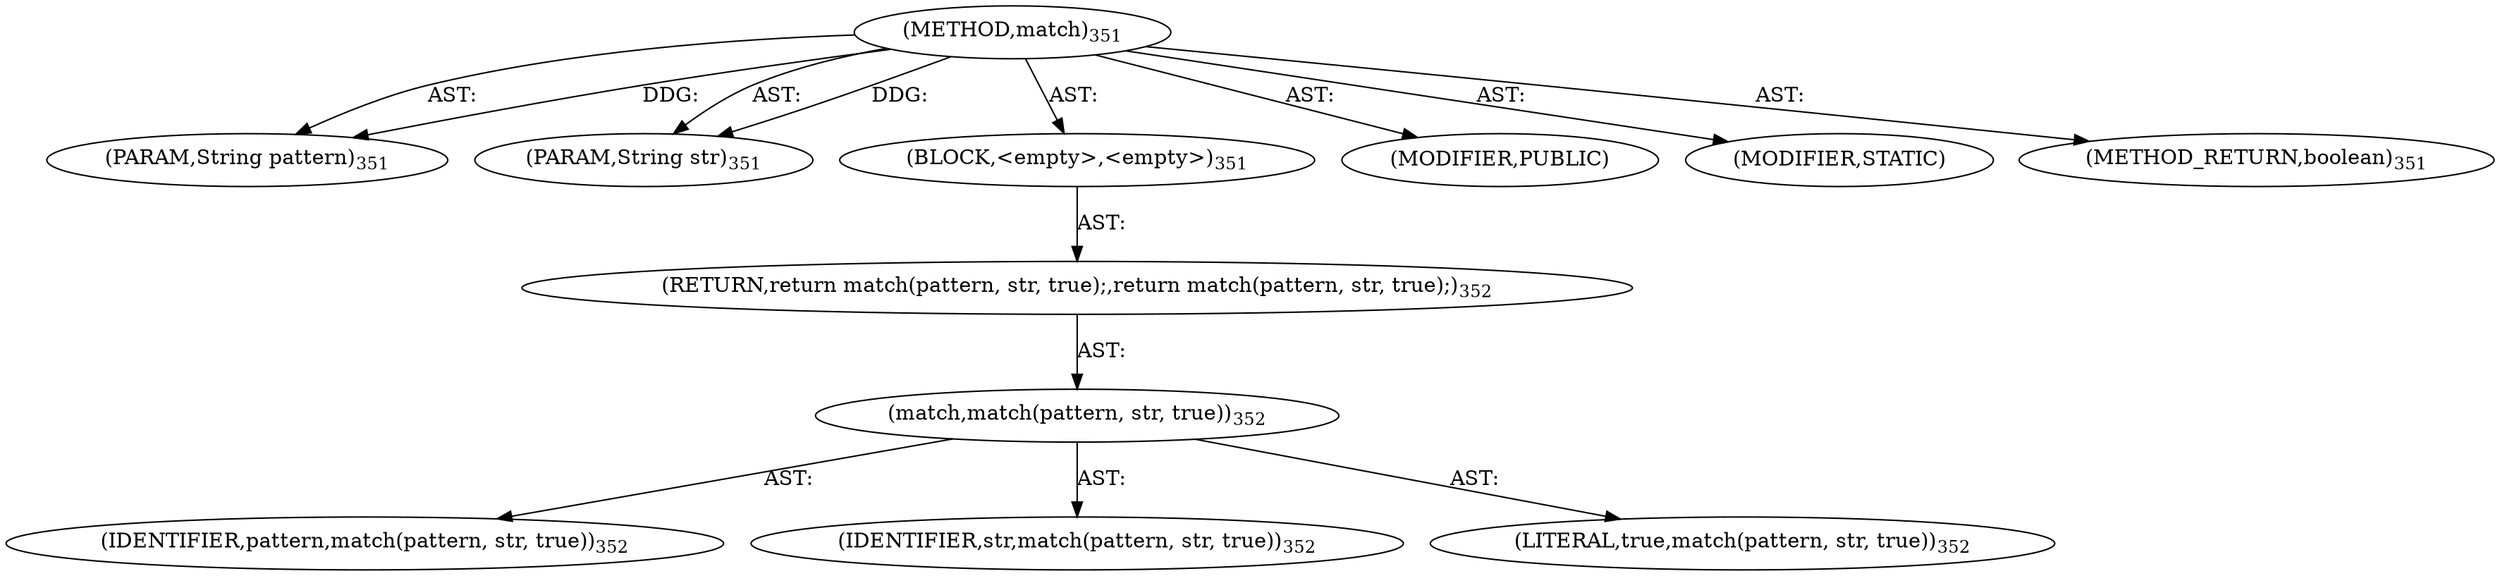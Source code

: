 digraph "match" {  
"111669149702" [label = <(METHOD,match)<SUB>351</SUB>> ]
"115964117003" [label = <(PARAM,String pattern)<SUB>351</SUB>> ]
"115964117004" [label = <(PARAM,String str)<SUB>351</SUB>> ]
"25769803815" [label = <(BLOCK,&lt;empty&gt;,&lt;empty&gt;)<SUB>351</SUB>> ]
"146028888083" [label = <(RETURN,return match(pattern, str, true);,return match(pattern, str, true);)<SUB>352</SUB>> ]
"30064771226" [label = <(match,match(pattern, str, true))<SUB>352</SUB>> ]
"68719476909" [label = <(IDENTIFIER,pattern,match(pattern, str, true))<SUB>352</SUB>> ]
"68719476910" [label = <(IDENTIFIER,str,match(pattern, str, true))<SUB>352</SUB>> ]
"90194313273" [label = <(LITERAL,true,match(pattern, str, true))<SUB>352</SUB>> ]
"133143986190" [label = <(MODIFIER,PUBLIC)> ]
"133143986191" [label = <(MODIFIER,STATIC)> ]
"128849018886" [label = <(METHOD_RETURN,boolean)<SUB>351</SUB>> ]
  "111669149702" -> "115964117003"  [ label = "AST: "] 
  "111669149702" -> "115964117004"  [ label = "AST: "] 
  "111669149702" -> "25769803815"  [ label = "AST: "] 
  "111669149702" -> "133143986190"  [ label = "AST: "] 
  "111669149702" -> "133143986191"  [ label = "AST: "] 
  "111669149702" -> "128849018886"  [ label = "AST: "] 
  "25769803815" -> "146028888083"  [ label = "AST: "] 
  "146028888083" -> "30064771226"  [ label = "AST: "] 
  "30064771226" -> "68719476909"  [ label = "AST: "] 
  "30064771226" -> "68719476910"  [ label = "AST: "] 
  "30064771226" -> "90194313273"  [ label = "AST: "] 
  "111669149702" -> "115964117003"  [ label = "DDG: "] 
  "111669149702" -> "115964117004"  [ label = "DDG: "] 
}
